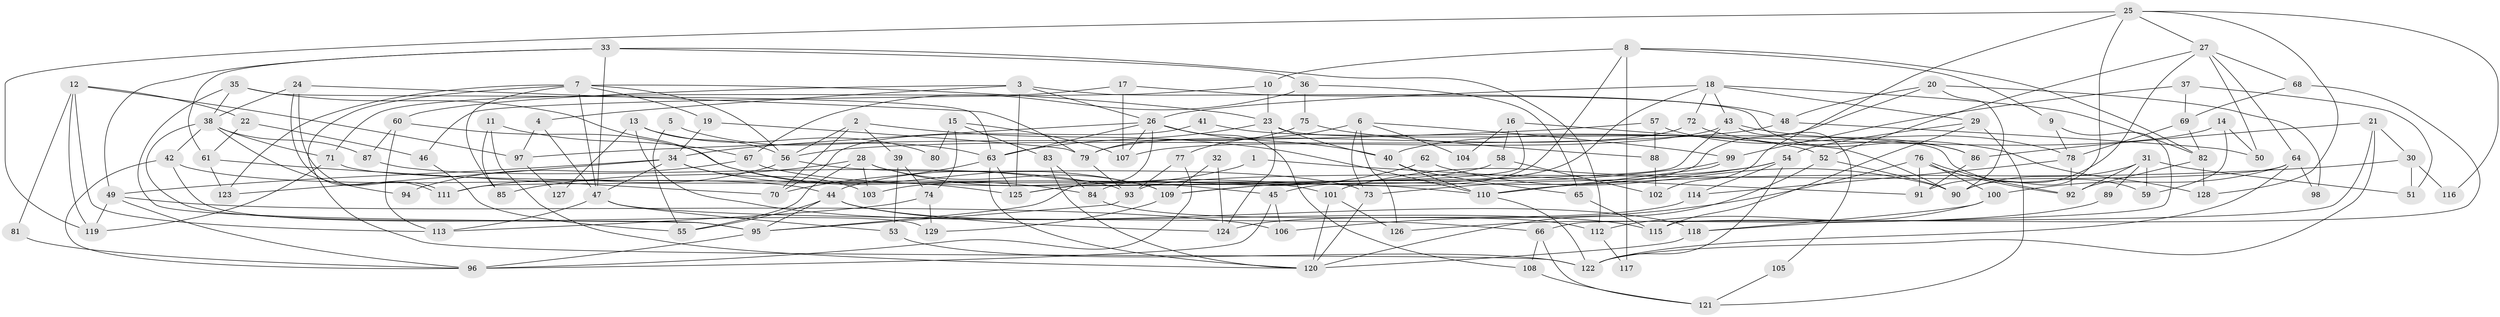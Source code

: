 // Generated by graph-tools (version 1.1) at 2025/50/03/09/25 03:50:14]
// undirected, 129 vertices, 258 edges
graph export_dot {
graph [start="1"]
  node [color=gray90,style=filled];
  1;
  2;
  3;
  4;
  5;
  6;
  7;
  8;
  9;
  10;
  11;
  12;
  13;
  14;
  15;
  16;
  17;
  18;
  19;
  20;
  21;
  22;
  23;
  24;
  25;
  26;
  27;
  28;
  29;
  30;
  31;
  32;
  33;
  34;
  35;
  36;
  37;
  38;
  39;
  40;
  41;
  42;
  43;
  44;
  45;
  46;
  47;
  48;
  49;
  50;
  51;
  52;
  53;
  54;
  55;
  56;
  57;
  58;
  59;
  60;
  61;
  62;
  63;
  64;
  65;
  66;
  67;
  68;
  69;
  70;
  71;
  72;
  73;
  74;
  75;
  76;
  77;
  78;
  79;
  80;
  81;
  82;
  83;
  84;
  85;
  86;
  87;
  88;
  89;
  90;
  91;
  92;
  93;
  94;
  95;
  96;
  97;
  98;
  99;
  100;
  101;
  102;
  103;
  104;
  105;
  106;
  107;
  108;
  109;
  110;
  111;
  112;
  113;
  114;
  115;
  116;
  117;
  118;
  119;
  120;
  121;
  122;
  123;
  124;
  125;
  126;
  127;
  128;
  129;
  1 -- 44;
  1 -- 91;
  2 -- 110;
  2 -- 56;
  2 -- 39;
  2 -- 70;
  3 -- 125;
  3 -- 26;
  3 -- 4;
  3 -- 60;
  3 -- 86;
  4 -- 47;
  4 -- 97;
  5 -- 55;
  5 -- 63;
  6 -- 99;
  6 -- 77;
  6 -- 73;
  6 -- 104;
  6 -- 126;
  7 -- 19;
  7 -- 56;
  7 -- 23;
  7 -- 47;
  7 -- 85;
  7 -- 122;
  7 -- 123;
  8 -- 82;
  8 -- 84;
  8 -- 9;
  8 -- 10;
  8 -- 117;
  9 -- 78;
  9 -- 118;
  10 -- 23;
  10 -- 46;
  11 -- 120;
  11 -- 85;
  11 -- 67;
  12 -- 113;
  12 -- 119;
  12 -- 22;
  12 -- 81;
  12 -- 97;
  13 -- 115;
  13 -- 56;
  13 -- 80;
  13 -- 127;
  14 -- 40;
  14 -- 59;
  14 -- 50;
  15 -- 74;
  15 -- 83;
  15 -- 80;
  15 -- 107;
  16 -- 125;
  16 -- 58;
  16 -- 90;
  16 -- 104;
  17 -- 107;
  17 -- 71;
  17 -- 48;
  18 -- 43;
  18 -- 26;
  18 -- 29;
  18 -- 72;
  18 -- 82;
  18 -- 109;
  19 -- 79;
  19 -- 34;
  20 -- 45;
  20 -- 90;
  20 -- 48;
  20 -- 98;
  21 -- 66;
  21 -- 86;
  21 -- 30;
  21 -- 122;
  22 -- 61;
  22 -- 46;
  23 -- 63;
  23 -- 40;
  23 -- 59;
  23 -- 124;
  24 -- 111;
  24 -- 111;
  24 -- 38;
  24 -- 79;
  25 -- 90;
  25 -- 27;
  25 -- 102;
  25 -- 116;
  25 -- 119;
  25 -- 128;
  26 -- 40;
  26 -- 34;
  26 -- 63;
  26 -- 95;
  26 -- 107;
  26 -- 108;
  27 -- 64;
  27 -- 50;
  27 -- 52;
  27 -- 68;
  27 -- 91;
  28 -- 45;
  28 -- 109;
  28 -- 55;
  28 -- 85;
  28 -- 103;
  29 -- 54;
  29 -- 115;
  29 -- 121;
  30 -- 110;
  30 -- 51;
  30 -- 116;
  31 -- 90;
  31 -- 92;
  31 -- 51;
  31 -- 59;
  31 -- 89;
  32 -- 124;
  32 -- 109;
  33 -- 49;
  33 -- 47;
  33 -- 36;
  33 -- 61;
  33 -- 112;
  34 -- 123;
  34 -- 47;
  34 -- 49;
  34 -- 103;
  34 -- 125;
  35 -- 38;
  35 -- 95;
  35 -- 63;
  35 -- 84;
  36 -- 65;
  36 -- 67;
  36 -- 75;
  37 -- 99;
  37 -- 51;
  37 -- 69;
  38 -- 95;
  38 -- 71;
  38 -- 42;
  38 -- 87;
  38 -- 94;
  39 -- 53;
  39 -- 74;
  40 -- 110;
  40 -- 65;
  41 -- 70;
  41 -- 52;
  42 -- 44;
  42 -- 96;
  42 -- 129;
  43 -- 107;
  43 -- 111;
  43 -- 78;
  43 -- 105;
  44 -- 55;
  44 -- 118;
  44 -- 95;
  44 -- 124;
  45 -- 106;
  45 -- 96;
  46 -- 55;
  47 -- 113;
  47 -- 53;
  47 -- 66;
  48 -- 50;
  48 -- 56;
  49 -- 96;
  49 -- 106;
  49 -- 119;
  52 -- 120;
  52 -- 90;
  53 -- 122;
  54 -- 122;
  54 -- 114;
  54 -- 73;
  54 -- 101;
  56 -- 73;
  56 -- 111;
  57 -- 97;
  57 -- 86;
  57 -- 88;
  58 -- 103;
  58 -- 102;
  60 -- 87;
  60 -- 109;
  60 -- 113;
  61 -- 70;
  61 -- 123;
  62 -- 90;
  62 -- 125;
  63 -- 70;
  63 -- 120;
  63 -- 125;
  64 -- 93;
  64 -- 122;
  64 -- 98;
  64 -- 100;
  65 -- 115;
  66 -- 121;
  66 -- 108;
  67 -- 94;
  67 -- 110;
  68 -- 69;
  68 -- 115;
  69 -- 82;
  69 -- 78;
  71 -- 101;
  71 -- 119;
  72 -- 128;
  72 -- 79;
  73 -- 120;
  74 -- 129;
  74 -- 113;
  75 -- 79;
  75 -- 88;
  76 -- 92;
  76 -- 92;
  76 -- 100;
  76 -- 91;
  76 -- 106;
  77 -- 93;
  77 -- 96;
  78 -- 92;
  78 -- 114;
  79 -- 93;
  81 -- 96;
  82 -- 92;
  82 -- 128;
  83 -- 120;
  83 -- 84;
  84 -- 112;
  86 -- 91;
  87 -- 93;
  88 -- 102;
  89 -- 126;
  93 -- 95;
  95 -- 96;
  97 -- 127;
  99 -- 109;
  99 -- 110;
  100 -- 118;
  100 -- 112;
  101 -- 120;
  101 -- 126;
  105 -- 121;
  108 -- 121;
  109 -- 129;
  110 -- 122;
  112 -- 117;
  114 -- 124;
  118 -- 120;
}
